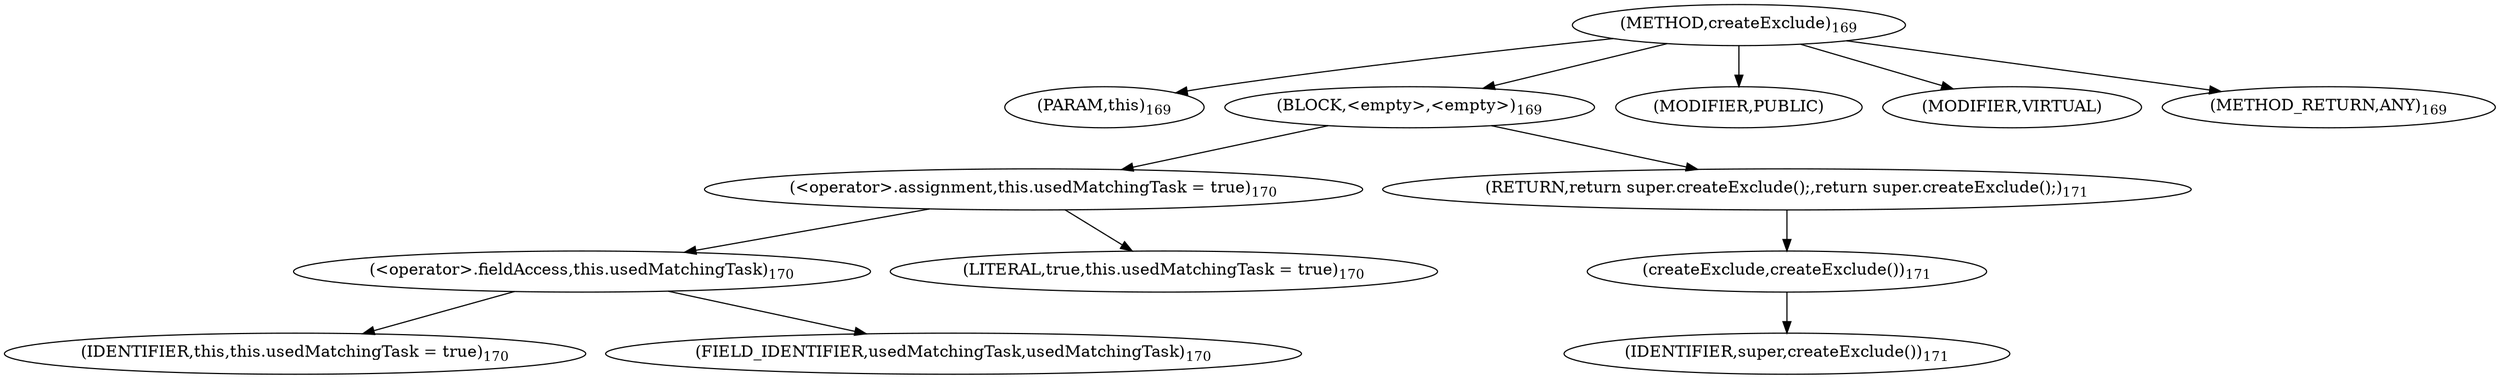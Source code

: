 digraph "createExclude" {  
"191" [label = <(METHOD,createExclude)<SUB>169</SUB>> ]
"192" [label = <(PARAM,this)<SUB>169</SUB>> ]
"193" [label = <(BLOCK,&lt;empty&gt;,&lt;empty&gt;)<SUB>169</SUB>> ]
"194" [label = <(&lt;operator&gt;.assignment,this.usedMatchingTask = true)<SUB>170</SUB>> ]
"195" [label = <(&lt;operator&gt;.fieldAccess,this.usedMatchingTask)<SUB>170</SUB>> ]
"196" [label = <(IDENTIFIER,this,this.usedMatchingTask = true)<SUB>170</SUB>> ]
"197" [label = <(FIELD_IDENTIFIER,usedMatchingTask,usedMatchingTask)<SUB>170</SUB>> ]
"198" [label = <(LITERAL,true,this.usedMatchingTask = true)<SUB>170</SUB>> ]
"199" [label = <(RETURN,return super.createExclude();,return super.createExclude();)<SUB>171</SUB>> ]
"200" [label = <(createExclude,createExclude())<SUB>171</SUB>> ]
"201" [label = <(IDENTIFIER,super,createExclude())<SUB>171</SUB>> ]
"202" [label = <(MODIFIER,PUBLIC)> ]
"203" [label = <(MODIFIER,VIRTUAL)> ]
"204" [label = <(METHOD_RETURN,ANY)<SUB>169</SUB>> ]
  "191" -> "192" 
  "191" -> "193" 
  "191" -> "202" 
  "191" -> "203" 
  "191" -> "204" 
  "193" -> "194" 
  "193" -> "199" 
  "194" -> "195" 
  "194" -> "198" 
  "195" -> "196" 
  "195" -> "197" 
  "199" -> "200" 
  "200" -> "201" 
}
